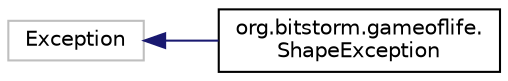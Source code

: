 digraph "Graphical Class Hierarchy"
{
  edge [fontname="Helvetica",fontsize="10",labelfontname="Helvetica",labelfontsize="10"];
  node [fontname="Helvetica",fontsize="10",shape=record];
  rankdir="LR";
  Node1 [label="Exception",height=0.2,width=0.4,color="grey75", fillcolor="white", style="filled"];
  Node1 -> Node2 [dir="back",color="midnightblue",fontsize="10",style="solid",fontname="Helvetica"];
  Node2 [label="org.bitstorm.gameoflife.\lShapeException",height=0.2,width=0.4,color="black", fillcolor="white", style="filled",URL="$classorg_1_1bitstorm_1_1gameoflife_1_1ShapeException.html"];
}
